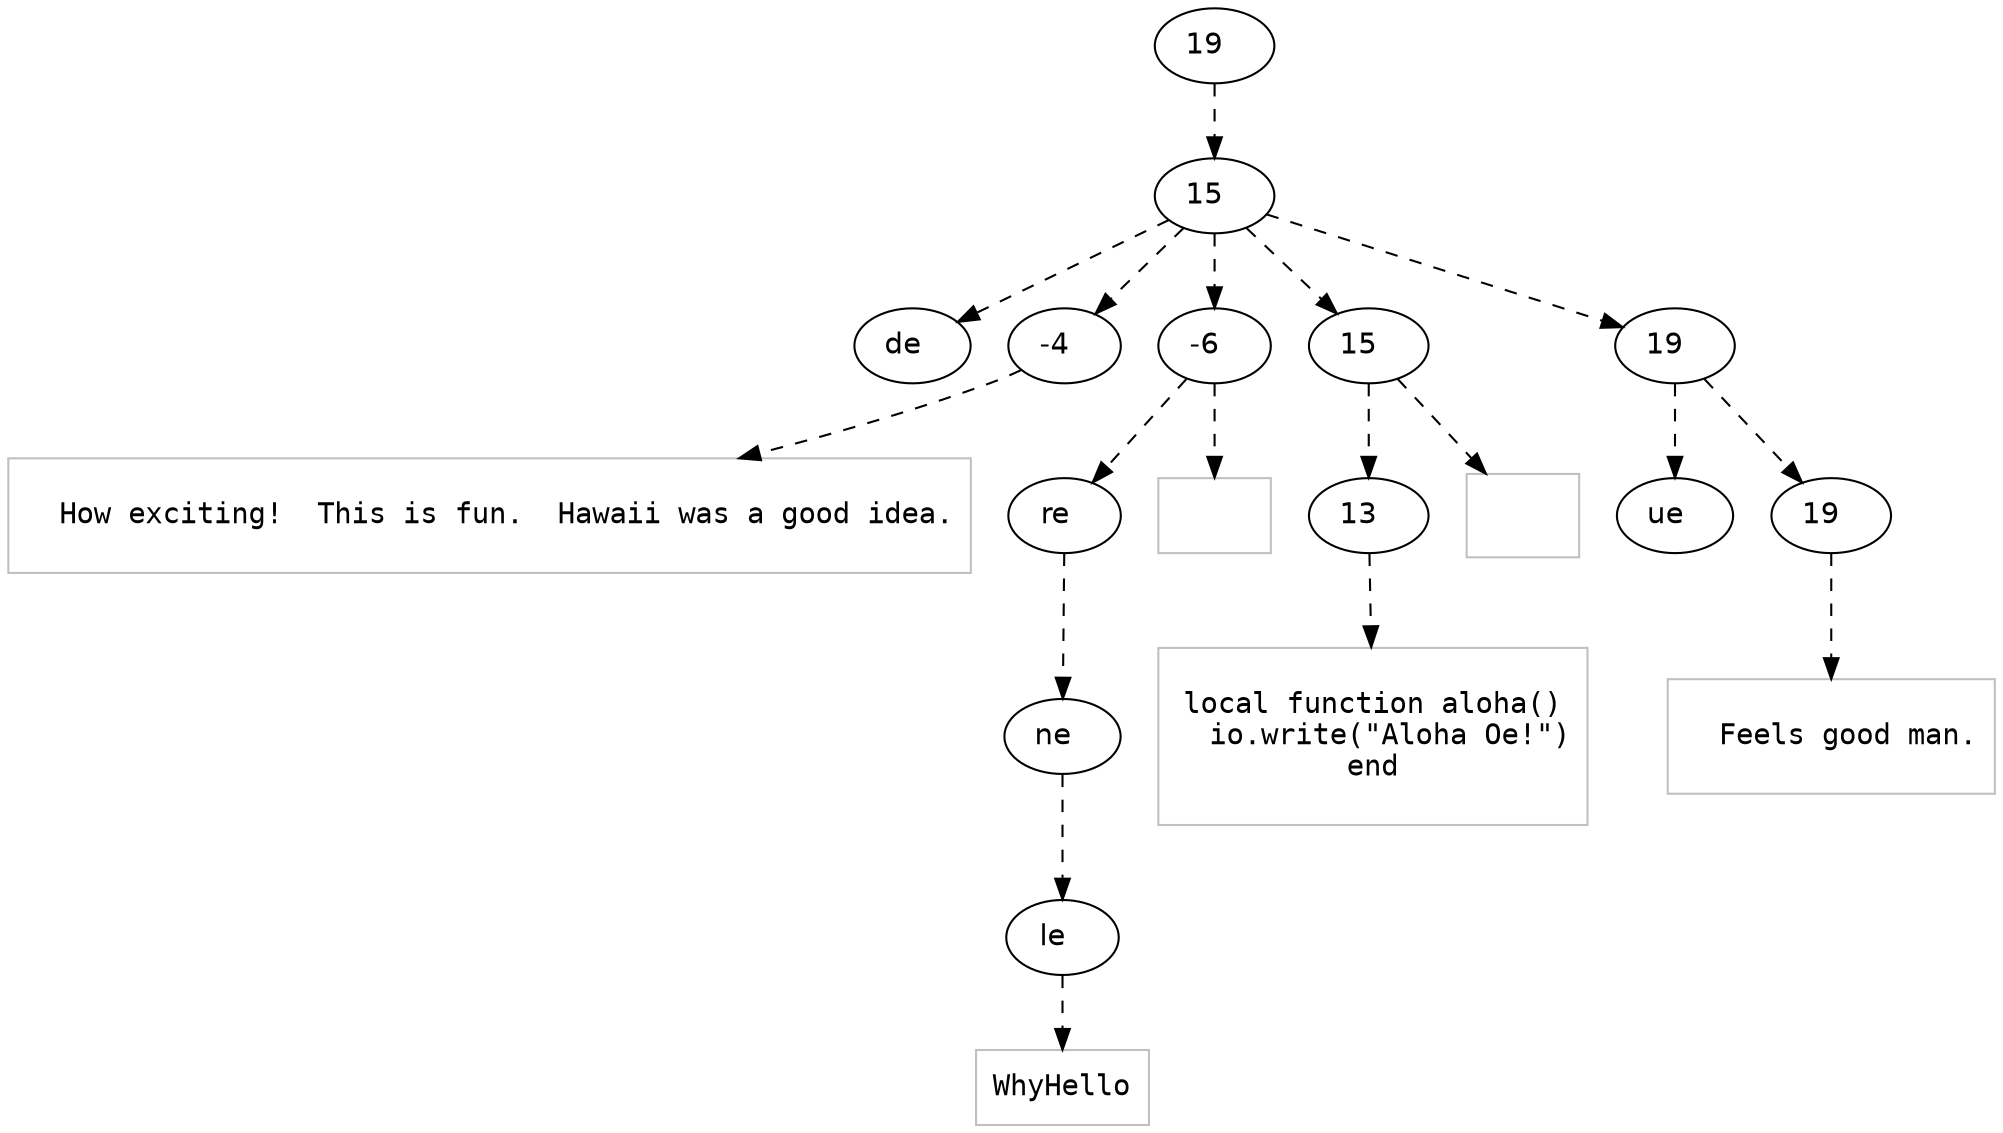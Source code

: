 digraph hierarchy {

node [fontname=Helvetica]
edge [style=dashed]

doc_0 [label="19  "]

doc_0 -> { section_1}
{rank=same; section_1}

section_1 [label="15  "]

section_1 -> { header_2 block_3 block_4 block_5 section_6}
{rank=same; header_2 block_3 block_4 block_5 section_6}

header_2 [label="de  "]
block_3 [label="-4  "]
block_4 [label="-6  "]
block_5 [label="15  "]
section_6 [label="19  "]


block_3 -> leaf_7
leaf_7  [color=Gray,shape=rectangle,fontname=Inconsolata,label="
  How exciting!  This is fun.  Hawaii was a good idea.

"]block_4 -> { structure_8}
{rank=same; structure_8}

structure_8 [label="re  "]

structure_8 -> { handleline_9}
{rank=same; handleline_9}

handleline_9 [label="ne  "]

handleline_9 -> { handle_10}
{rank=same; handle_10}

handle_10 [label="le  "]


handle_10 -> leaf_11
leaf_11  [color=Gray,shape=rectangle,fontname=Inconsolata,label="WhyHello"]
block_4 -> leaf_12
leaf_12  [color=Gray,shape=rectangle,fontname=Inconsolata,label="
"]block_5 -> { codeblock_13}
{rank=same; codeblock_13}

codeblock_13 [label="13  "]


codeblock_13 -> leaf_14
leaf_14  [color=Gray,shape=rectangle,fontname=Inconsolata,label="
local function aloha()
  io.write(\"Aloha Oe!\")
end

"]
block_5 -> leaf_15
leaf_15  [color=Gray,shape=rectangle,fontname=Inconsolata,label="

"]section_6 -> { header_16 block_17}
{rank=same; header_16 block_17}

header_16 [label="ue  "]
block_17 [label="19  "]


block_17 -> leaf_18
leaf_18  [color=Gray,shape=rectangle,fontname=Inconsolata,label="
  Feels good man.

"]
}
